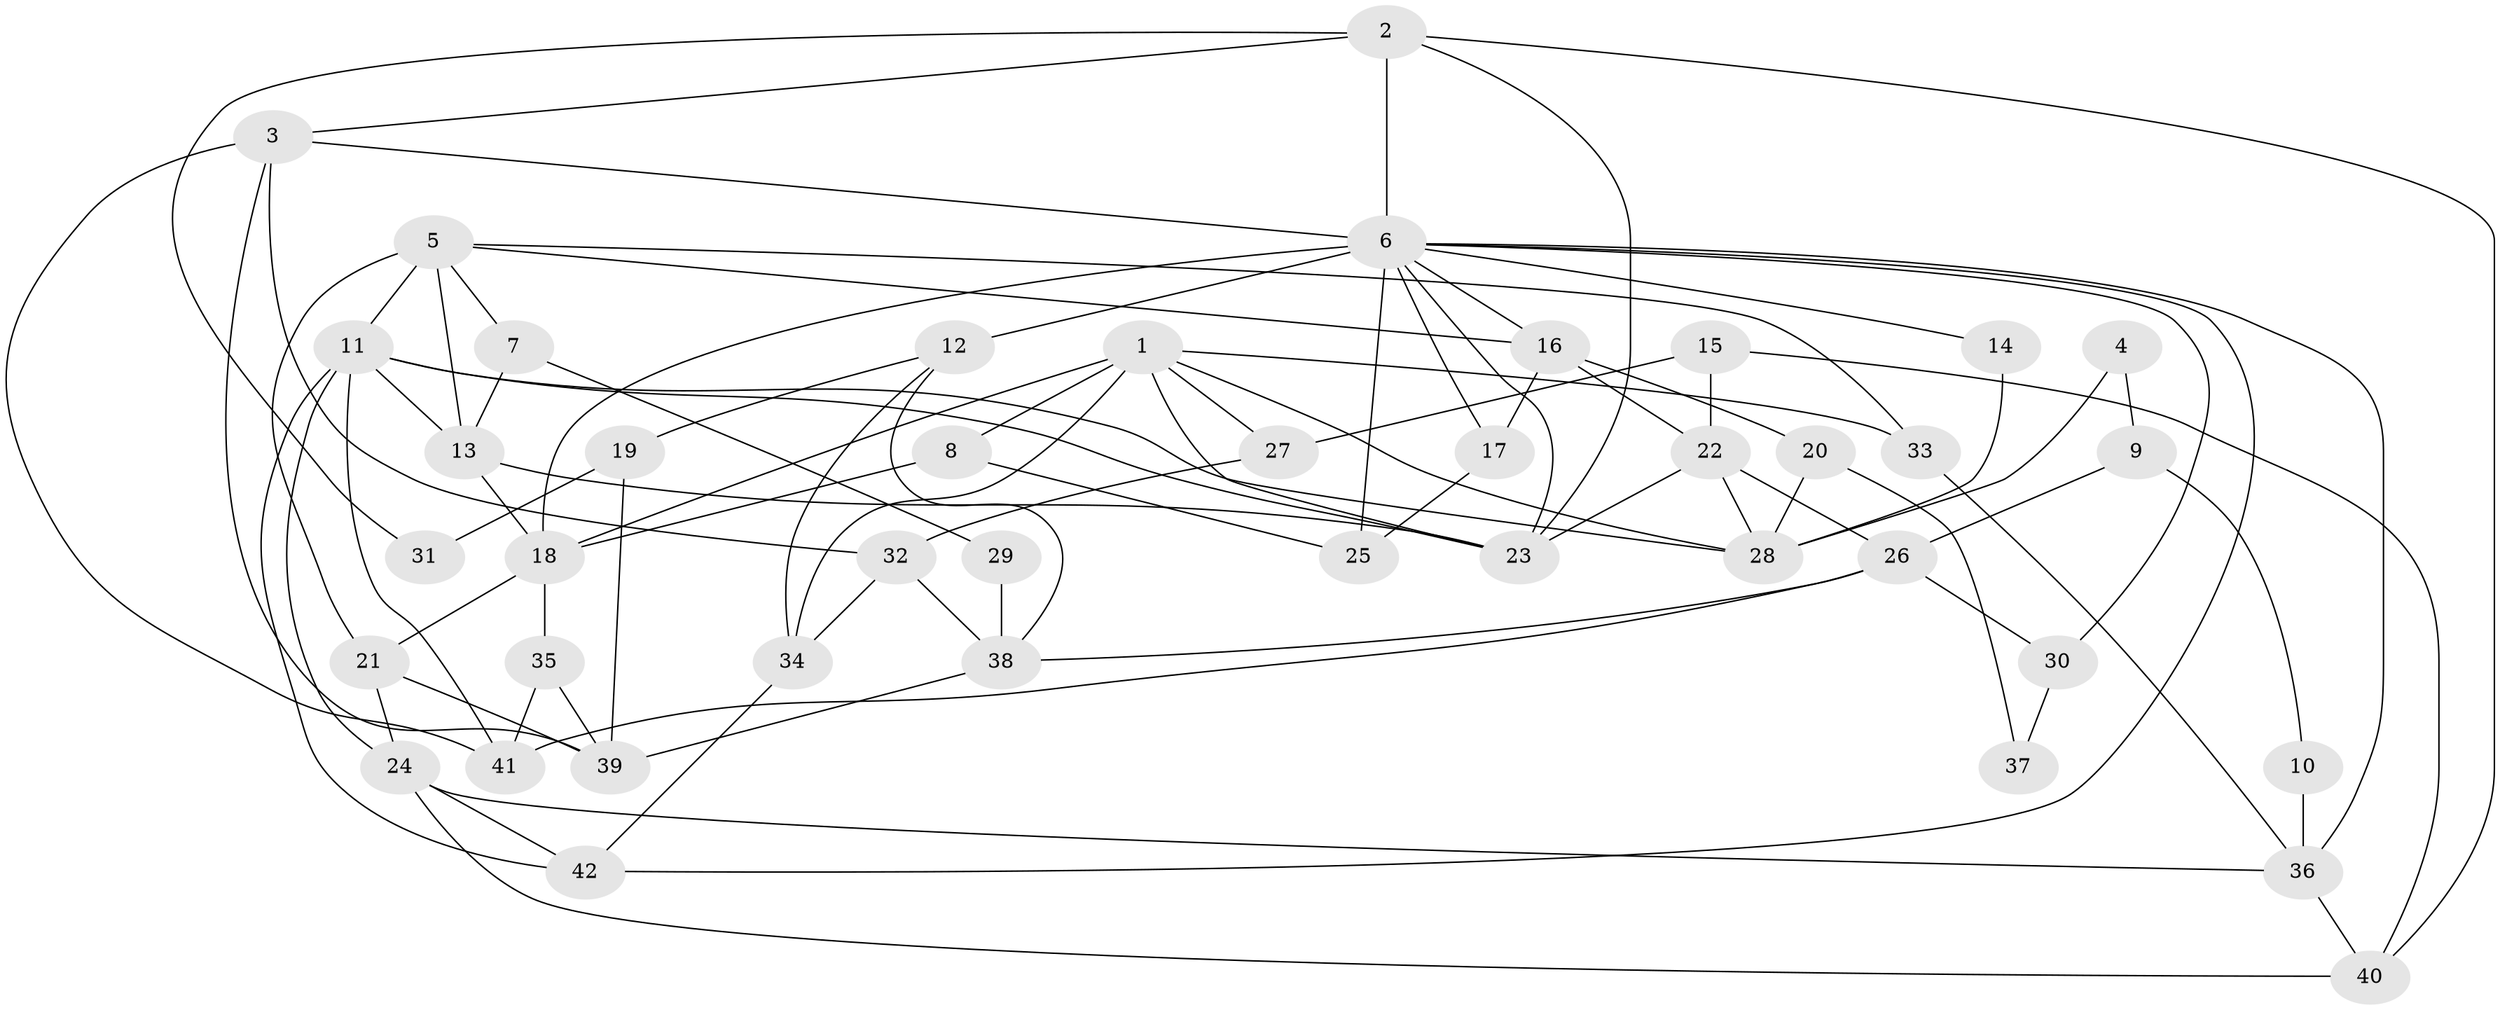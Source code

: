 // original degree distribution, {7: 0.03389830508474576, 5: 0.2542372881355932, 2: 0.11864406779661017, 3: 0.2542372881355932, 6: 0.06779661016949153, 4: 0.2711864406779661}
// Generated by graph-tools (version 1.1) at 2025/51/03/04/25 22:51:01]
// undirected, 42 vertices, 88 edges
graph export_dot {
  node [color=gray90,style=filled];
  1;
  2;
  3;
  4;
  5;
  6;
  7;
  8;
  9;
  10;
  11;
  12;
  13;
  14;
  15;
  16;
  17;
  18;
  19;
  20;
  21;
  22;
  23;
  24;
  25;
  26;
  27;
  28;
  29;
  30;
  31;
  32;
  33;
  34;
  35;
  36;
  37;
  38;
  39;
  40;
  41;
  42;
  1 -- 8 [weight=1.0];
  1 -- 18 [weight=1.0];
  1 -- 23 [weight=1.0];
  1 -- 27 [weight=1.0];
  1 -- 28 [weight=1.0];
  1 -- 33 [weight=1.0];
  1 -- 34 [weight=1.0];
  2 -- 3 [weight=1.0];
  2 -- 6 [weight=1.0];
  2 -- 23 [weight=1.0];
  2 -- 31 [weight=1.0];
  2 -- 40 [weight=1.0];
  3 -- 6 [weight=1.0];
  3 -- 32 [weight=1.0];
  3 -- 39 [weight=1.0];
  3 -- 41 [weight=1.0];
  4 -- 9 [weight=1.0];
  4 -- 28 [weight=1.0];
  5 -- 7 [weight=1.0];
  5 -- 11 [weight=2.0];
  5 -- 13 [weight=1.0];
  5 -- 16 [weight=1.0];
  5 -- 21 [weight=1.0];
  5 -- 33 [weight=1.0];
  6 -- 12 [weight=3.0];
  6 -- 14 [weight=1.0];
  6 -- 16 [weight=1.0];
  6 -- 17 [weight=1.0];
  6 -- 18 [weight=3.0];
  6 -- 23 [weight=1.0];
  6 -- 25 [weight=1.0];
  6 -- 30 [weight=2.0];
  6 -- 36 [weight=1.0];
  6 -- 42 [weight=1.0];
  7 -- 13 [weight=1.0];
  7 -- 29 [weight=1.0];
  8 -- 18 [weight=1.0];
  8 -- 25 [weight=1.0];
  9 -- 10 [weight=1.0];
  9 -- 26 [weight=2.0];
  10 -- 36 [weight=1.0];
  11 -- 13 [weight=1.0];
  11 -- 23 [weight=1.0];
  11 -- 24 [weight=1.0];
  11 -- 28 [weight=1.0];
  11 -- 41 [weight=1.0];
  11 -- 42 [weight=1.0];
  12 -- 19 [weight=1.0];
  12 -- 34 [weight=1.0];
  12 -- 38 [weight=1.0];
  13 -- 18 [weight=1.0];
  13 -- 23 [weight=1.0];
  14 -- 28 [weight=1.0];
  15 -- 22 [weight=1.0];
  15 -- 27 [weight=1.0];
  15 -- 40 [weight=1.0];
  16 -- 17 [weight=1.0];
  16 -- 20 [weight=1.0];
  16 -- 22 [weight=1.0];
  17 -- 25 [weight=1.0];
  18 -- 21 [weight=1.0];
  18 -- 35 [weight=1.0];
  19 -- 31 [weight=1.0];
  19 -- 39 [weight=1.0];
  20 -- 28 [weight=1.0];
  20 -- 37 [weight=1.0];
  21 -- 24 [weight=1.0];
  21 -- 39 [weight=1.0];
  22 -- 23 [weight=1.0];
  22 -- 26 [weight=1.0];
  22 -- 28 [weight=1.0];
  24 -- 36 [weight=1.0];
  24 -- 40 [weight=1.0];
  24 -- 42 [weight=1.0];
  26 -- 30 [weight=2.0];
  26 -- 38 [weight=1.0];
  26 -- 41 [weight=1.0];
  27 -- 32 [weight=1.0];
  29 -- 38 [weight=1.0];
  30 -- 37 [weight=1.0];
  32 -- 34 [weight=1.0];
  32 -- 38 [weight=1.0];
  33 -- 36 [weight=1.0];
  34 -- 42 [weight=1.0];
  35 -- 39 [weight=1.0];
  35 -- 41 [weight=1.0];
  36 -- 40 [weight=1.0];
  38 -- 39 [weight=1.0];
}
